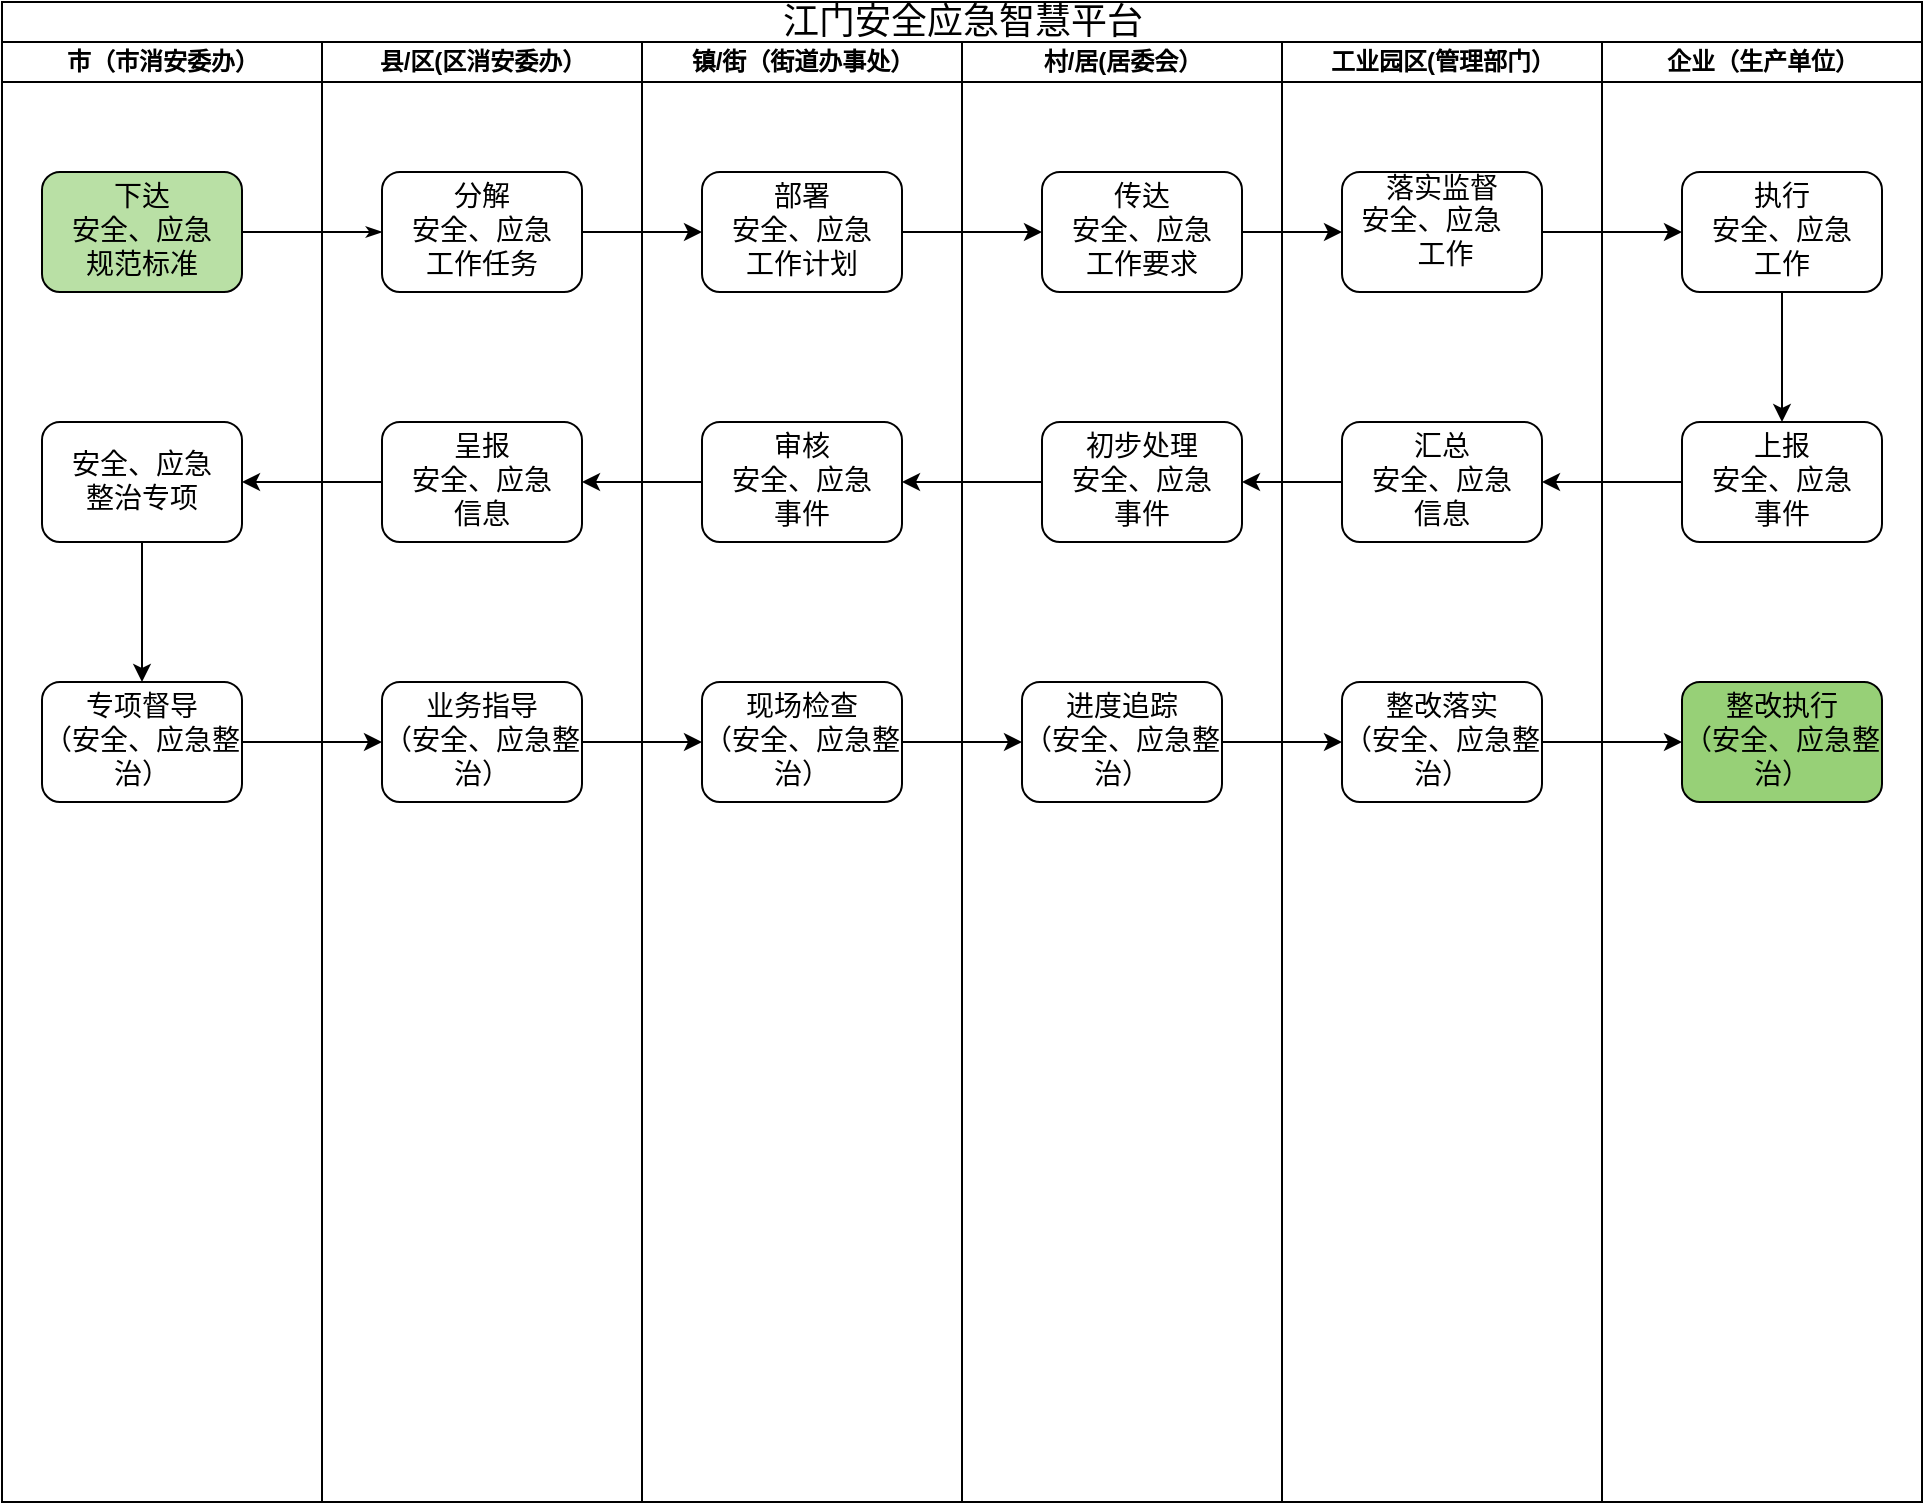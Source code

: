 <mxfile version="27.0.1">
  <diagram name="Page-1" id="74e2e168-ea6b-b213-b513-2b3c1d86103e">
    <mxGraphModel dx="1273" dy="578" grid="1" gridSize="10" guides="1" tooltips="1" connect="1" arrows="1" fold="1" page="1" pageScale="1" pageWidth="1100" pageHeight="850" background="none" math="0" shadow="0">
      <root>
        <mxCell id="0" />
        <mxCell id="1" parent="0" />
        <mxCell id="77e6c97f196da883-1" value="&lt;font face=&quot;Times New Roman&quot; style=&quot;font-size: 18px; font-weight: normal;&quot;&gt;江门安全应急智慧平台&lt;/font&gt;" style="swimlane;html=1;childLayout=stackLayout;startSize=20;rounded=0;shadow=0;labelBackgroundColor=none;strokeWidth=1;fontFamily=Verdana;fontSize=8;align=center;" parent="1" vertex="1">
          <mxGeometry x="70" y="100" width="960" height="750" as="geometry" />
        </mxCell>
        <mxCell id="77e6c97f196da883-26" style="edgeStyle=orthogonalEdgeStyle;rounded=1;html=1;labelBackgroundColor=none;startArrow=none;startFill=0;startSize=5;endArrow=classicThin;endFill=1;endSize=5;jettySize=auto;orthogonalLoop=1;strokeWidth=1;fontFamily=Verdana;fontSize=8;entryX=0;entryY=0.5;entryDx=0;entryDy=0;" parent="77e6c97f196da883-1" source="77e6c97f196da883-8" target="hTQ10OIUW5cgXEyrb2d9-1" edge="1">
          <mxGeometry relative="1" as="geometry">
            <mxPoint x="190" y="115" as="targetPoint" />
          </mxGeometry>
        </mxCell>
        <mxCell id="77e6c97f196da883-2" value="市（市消安委办）" style="swimlane;html=1;startSize=20;" parent="77e6c97f196da883-1" vertex="1">
          <mxGeometry y="20" width="160" height="730" as="geometry" />
        </mxCell>
        <mxCell id="77e6c97f196da883-8" value="&lt;font face=&quot;Times New Roman&quot; style=&quot;font-size: 14px;&quot;&gt;下达&lt;/font&gt;&lt;div&gt;&lt;font face=&quot;Times New Roman&quot; style=&quot;font-size: 14px;&quot;&gt;安全、应急&lt;/font&gt;&lt;/div&gt;&lt;div&gt;&lt;font face=&quot;Times New Roman&quot; style=&quot;font-size: 14px;&quot;&gt;规范标准&lt;/font&gt;&lt;/div&gt;" style="rounded=1;whiteSpace=wrap;html=1;shadow=0;labelBackgroundColor=none;strokeWidth=1;fontFamily=Verdana;fontSize=8;align=center;fillColor=#B9E0A5;" parent="77e6c97f196da883-2" vertex="1">
          <mxGeometry x="20" y="65" width="100" height="60" as="geometry" />
        </mxCell>
        <mxCell id="hTQ10OIUW5cgXEyrb2d9-39" value="" style="edgeStyle=orthogonalEdgeStyle;rounded=0;orthogonalLoop=1;jettySize=auto;html=1;" edge="1" parent="77e6c97f196da883-2" source="hTQ10OIUW5cgXEyrb2d9-32" target="hTQ10OIUW5cgXEyrb2d9-38">
          <mxGeometry relative="1" as="geometry" />
        </mxCell>
        <mxCell id="hTQ10OIUW5cgXEyrb2d9-32" value="&lt;font face=&quot;Times New Roman&quot;&gt;&lt;span style=&quot;font-size: 14px;&quot;&gt;安全、应急&lt;/span&gt;&lt;/font&gt;&lt;div&gt;&lt;font face=&quot;Times New Roman&quot;&gt;&lt;span style=&quot;font-size: 14px;&quot;&gt;整治专项&lt;/span&gt;&lt;/font&gt;&lt;/div&gt;" style="rounded=1;whiteSpace=wrap;html=1;shadow=0;labelBackgroundColor=none;strokeWidth=1;fontFamily=Verdana;fontSize=8;align=center;" vertex="1" parent="77e6c97f196da883-2">
          <mxGeometry x="20" y="190" width="100" height="60" as="geometry" />
        </mxCell>
        <mxCell id="hTQ10OIUW5cgXEyrb2d9-38" value="&lt;font face=&quot;Times New Roman&quot;&gt;&lt;span style=&quot;font-size: 14px;&quot;&gt;专项督导&lt;br&gt;（安全、应急整治）&lt;/span&gt;&lt;/font&gt;" style="rounded=1;whiteSpace=wrap;html=1;shadow=0;labelBackgroundColor=none;strokeWidth=1;fontFamily=Verdana;fontSize=8;align=center;" vertex="1" parent="77e6c97f196da883-2">
          <mxGeometry x="20" y="320" width="100" height="60" as="geometry" />
        </mxCell>
        <mxCell id="77e6c97f196da883-3" value="县/区(区消安委办）" style="swimlane;html=1;startSize=20;" parent="77e6c97f196da883-1" vertex="1">
          <mxGeometry x="160" y="20" width="160" height="730" as="geometry">
            <mxRectangle x="160" y="20" width="40" height="730" as="alternateBounds" />
          </mxGeometry>
        </mxCell>
        <mxCell id="hTQ10OIUW5cgXEyrb2d9-1" value="&lt;font face=&quot;Times New Roman&quot;&gt;&lt;span style=&quot;font-size: 14px;&quot;&gt;分解&lt;/span&gt;&lt;/font&gt;&lt;div&gt;&lt;font face=&quot;Times New Roman&quot;&gt;&lt;span style=&quot;font-size: 14px;&quot;&gt;安全、应急&lt;/span&gt;&lt;/font&gt;&lt;/div&gt;&lt;div&gt;&lt;font face=&quot;Times New Roman&quot;&gt;&lt;span style=&quot;font-size: 14px;&quot;&gt;工作任务&lt;/span&gt;&lt;/font&gt;&lt;/div&gt;" style="rounded=1;whiteSpace=wrap;html=1;shadow=0;labelBackgroundColor=none;strokeWidth=1;fontFamily=Verdana;fontSize=8;align=center;" vertex="1" parent="77e6c97f196da883-3">
          <mxGeometry x="30" y="65" width="100" height="60" as="geometry" />
        </mxCell>
        <mxCell id="hTQ10OIUW5cgXEyrb2d9-29" value="&lt;font face=&quot;Times New Roman&quot;&gt;&lt;span style=&quot;font-size: 14px;&quot;&gt;呈报&lt;/span&gt;&lt;/font&gt;&lt;br&gt;&lt;div&gt;&lt;font face=&quot;Times New Roman&quot;&gt;&lt;span style=&quot;font-size: 14px;&quot;&gt;安全、应急&lt;/span&gt;&lt;/font&gt;&lt;/div&gt;&lt;div&gt;&lt;font face=&quot;Times New Roman&quot;&gt;&lt;span style=&quot;font-size: 14px;&quot;&gt;信息&lt;/span&gt;&lt;/font&gt;&lt;/div&gt;" style="rounded=1;whiteSpace=wrap;html=1;shadow=0;labelBackgroundColor=none;strokeWidth=1;fontFamily=Verdana;fontSize=8;align=center;" vertex="1" parent="77e6c97f196da883-3">
          <mxGeometry x="30" y="190" width="100" height="60" as="geometry" />
        </mxCell>
        <mxCell id="hTQ10OIUW5cgXEyrb2d9-40" value="&lt;font face=&quot;Times New Roman&quot;&gt;&lt;span style=&quot;font-size: 14px;&quot;&gt;业务指导&lt;br&gt;（安全、应急整治）&lt;/span&gt;&lt;/font&gt;" style="rounded=1;whiteSpace=wrap;html=1;shadow=0;labelBackgroundColor=none;strokeWidth=1;fontFamily=Verdana;fontSize=8;align=center;" vertex="1" parent="77e6c97f196da883-3">
          <mxGeometry x="30" y="320" width="100" height="60" as="geometry" />
        </mxCell>
        <mxCell id="77e6c97f196da883-4" value="镇/街（街道办事处）" style="swimlane;html=1;startSize=20;" parent="77e6c97f196da883-1" vertex="1">
          <mxGeometry x="320" y="20" width="160" height="730" as="geometry" />
        </mxCell>
        <mxCell id="hTQ10OIUW5cgXEyrb2d9-3" value="&lt;font face=&quot;Times New Roman&quot;&gt;&lt;span style=&quot;font-size: 14px;&quot;&gt;部署&lt;/span&gt;&lt;/font&gt;&lt;br&gt;&lt;div&gt;&lt;font face=&quot;Times New Roman&quot;&gt;&lt;span style=&quot;font-size: 14px;&quot;&gt;安全、应急&lt;/span&gt;&lt;/font&gt;&lt;/div&gt;&lt;div&gt;&lt;font face=&quot;Times New Roman&quot;&gt;&lt;span style=&quot;font-size: 14px;&quot;&gt;工作计划&lt;/span&gt;&lt;/font&gt;&lt;/div&gt;" style="rounded=1;whiteSpace=wrap;html=1;shadow=0;labelBackgroundColor=none;strokeWidth=1;fontFamily=Verdana;fontSize=8;align=center;" vertex="1" parent="77e6c97f196da883-4">
          <mxGeometry x="30" y="65" width="100" height="60" as="geometry" />
        </mxCell>
        <mxCell id="hTQ10OIUW5cgXEyrb2d9-17" value="&lt;font face=&quot;Times New Roman&quot;&gt;&lt;span style=&quot;font-size: 14px;&quot;&gt;审核&lt;/span&gt;&lt;/font&gt;&lt;br&gt;&lt;div&gt;&lt;font face=&quot;Times New Roman&quot;&gt;&lt;span style=&quot;font-size: 14px;&quot;&gt;安全、应急&lt;/span&gt;&lt;/font&gt;&lt;/div&gt;&lt;div&gt;&lt;font face=&quot;Times New Roman&quot;&gt;&lt;span style=&quot;font-size: 14px;&quot;&gt;事件&lt;/span&gt;&lt;/font&gt;&lt;/div&gt;" style="rounded=1;whiteSpace=wrap;html=1;shadow=0;labelBackgroundColor=none;strokeWidth=1;fontFamily=Verdana;fontSize=8;align=center;" vertex="1" parent="77e6c97f196da883-4">
          <mxGeometry x="30" y="190" width="100" height="60" as="geometry" />
        </mxCell>
        <mxCell id="hTQ10OIUW5cgXEyrb2d9-42" value="&lt;font face=&quot;Times New Roman&quot;&gt;&lt;span style=&quot;font-size: 14px;&quot;&gt;现场检查&lt;br&gt;（安全、应急整治）&lt;/span&gt;&lt;/font&gt;" style="rounded=1;whiteSpace=wrap;html=1;shadow=0;labelBackgroundColor=none;strokeWidth=1;fontFamily=Verdana;fontSize=8;align=center;" vertex="1" parent="77e6c97f196da883-4">
          <mxGeometry x="30" y="320" width="100" height="60" as="geometry" />
        </mxCell>
        <mxCell id="77e6c97f196da883-5" value="村/居(居委会）" style="swimlane;html=1;startSize=20;" parent="77e6c97f196da883-1" vertex="1">
          <mxGeometry x="480" y="20" width="160" height="730" as="geometry" />
        </mxCell>
        <mxCell id="hTQ10OIUW5cgXEyrb2d9-5" value="&lt;font face=&quot;Times New Roman&quot;&gt;&lt;span style=&quot;font-size: 14px;&quot;&gt;传达&lt;/span&gt;&lt;/font&gt;&lt;br&gt;&lt;div&gt;&lt;font face=&quot;Times New Roman&quot;&gt;&lt;span style=&quot;font-size: 14px;&quot;&gt;安全、应急&lt;/span&gt;&lt;/font&gt;&lt;/div&gt;&lt;div&gt;&lt;font face=&quot;Times New Roman&quot;&gt;&lt;span style=&quot;font-size: 14px;&quot;&gt;工作要求&lt;/span&gt;&lt;/font&gt;&lt;/div&gt;" style="rounded=1;whiteSpace=wrap;html=1;shadow=0;labelBackgroundColor=none;strokeWidth=1;fontFamily=Verdana;fontSize=8;align=center;" vertex="1" parent="77e6c97f196da883-5">
          <mxGeometry x="40" y="65" width="100" height="60" as="geometry" />
        </mxCell>
        <mxCell id="hTQ10OIUW5cgXEyrb2d9-15" value="&lt;font face=&quot;Times New Roman&quot;&gt;&lt;span style=&quot;font-size: 14px;&quot;&gt;初步处理&lt;/span&gt;&lt;/font&gt;&lt;br&gt;&lt;div&gt;&lt;font face=&quot;Times New Roman&quot;&gt;&lt;span style=&quot;font-size: 14px;&quot;&gt;安全、应急&lt;/span&gt;&lt;/font&gt;&lt;/div&gt;&lt;div&gt;&lt;font face=&quot;Times New Roman&quot;&gt;&lt;span style=&quot;font-size: 14px;&quot;&gt;事件&lt;/span&gt;&lt;/font&gt;&lt;/div&gt;" style="rounded=1;whiteSpace=wrap;html=1;shadow=0;labelBackgroundColor=none;strokeWidth=1;fontFamily=Verdana;fontSize=8;align=center;" vertex="1" parent="77e6c97f196da883-5">
          <mxGeometry x="40" y="190" width="100" height="60" as="geometry" />
        </mxCell>
        <mxCell id="hTQ10OIUW5cgXEyrb2d9-43" value="&lt;font face=&quot;Times New Roman&quot;&gt;&lt;span style=&quot;font-size: 14px;&quot;&gt;进度追踪&lt;br&gt;（安全、应急整治）&lt;/span&gt;&lt;/font&gt;" style="rounded=1;whiteSpace=wrap;html=1;shadow=0;labelBackgroundColor=none;strokeWidth=1;fontFamily=Verdana;fontSize=8;align=center;" vertex="1" parent="77e6c97f196da883-5">
          <mxGeometry x="30" y="320" width="100" height="60" as="geometry" />
        </mxCell>
        <mxCell id="77e6c97f196da883-6" value="工业园区(管理部门）" style="swimlane;html=1;startSize=20;" parent="77e6c97f196da883-1" vertex="1">
          <mxGeometry x="640" y="20" width="160" height="730" as="geometry" />
        </mxCell>
        <mxCell id="hTQ10OIUW5cgXEyrb2d9-7" value="&lt;font face=&quot;Times New Roman&quot;&gt;&lt;span style=&quot;font-size: 14px;&quot;&gt;落实监督&lt;/span&gt;&lt;/font&gt;&lt;div&gt;&lt;font face=&quot;Times New Roman&quot;&gt;&lt;span style=&quot;font-size: 14px;&quot;&gt;安全、应急&amp;nbsp; &amp;nbsp; &amp;nbsp;工作&lt;/span&gt;&lt;/font&gt;&lt;br&gt;&lt;div&gt;&lt;br&gt;&lt;/div&gt;&lt;/div&gt;" style="rounded=1;whiteSpace=wrap;html=1;shadow=0;labelBackgroundColor=none;strokeWidth=1;fontFamily=Verdana;fontSize=8;align=center;" vertex="1" parent="77e6c97f196da883-6">
          <mxGeometry x="30" y="65" width="100" height="60" as="geometry" />
        </mxCell>
        <mxCell id="hTQ10OIUW5cgXEyrb2d9-13" value="&lt;font face=&quot;Times New Roman&quot;&gt;&lt;span style=&quot;font-size: 14px;&quot;&gt;汇总&lt;/span&gt;&lt;/font&gt;&lt;br&gt;&lt;div&gt;&lt;font face=&quot;Times New Roman&quot;&gt;&lt;span style=&quot;font-size: 14px;&quot;&gt;安全、应急&lt;/span&gt;&lt;/font&gt;&lt;/div&gt;&lt;div&gt;&lt;font face=&quot;Times New Roman&quot;&gt;&lt;span style=&quot;font-size: 14px;&quot;&gt;信息&lt;/span&gt;&lt;/font&gt;&lt;/div&gt;" style="rounded=1;whiteSpace=wrap;html=1;shadow=0;labelBackgroundColor=none;strokeWidth=1;fontFamily=Verdana;fontSize=8;align=center;" vertex="1" parent="77e6c97f196da883-6">
          <mxGeometry x="30" y="190" width="100" height="60" as="geometry" />
        </mxCell>
        <mxCell id="hTQ10OIUW5cgXEyrb2d9-44" value="&lt;font face=&quot;Times New Roman&quot;&gt;&lt;span style=&quot;font-size: 14px;&quot;&gt;整改落实&lt;br&gt;（安全、应急整治）&lt;/span&gt;&lt;/font&gt;" style="rounded=1;whiteSpace=wrap;html=1;shadow=0;labelBackgroundColor=none;strokeWidth=1;fontFamily=Verdana;fontSize=8;align=center;" vertex="1" parent="77e6c97f196da883-6">
          <mxGeometry x="30" y="320" width="100" height="60" as="geometry" />
        </mxCell>
        <mxCell id="77e6c97f196da883-7" value="企业（生产单位）" style="swimlane;html=1;startSize=20;" parent="77e6c97f196da883-1" vertex="1">
          <mxGeometry x="800" y="20" width="160" height="730" as="geometry" />
        </mxCell>
        <mxCell id="hTQ10OIUW5cgXEyrb2d9-12" value="" style="edgeStyle=orthogonalEdgeStyle;rounded=0;orthogonalLoop=1;jettySize=auto;html=1;" edge="1" parent="77e6c97f196da883-7" source="hTQ10OIUW5cgXEyrb2d9-9" target="hTQ10OIUW5cgXEyrb2d9-11">
          <mxGeometry relative="1" as="geometry" />
        </mxCell>
        <mxCell id="hTQ10OIUW5cgXEyrb2d9-9" value="&lt;font face=&quot;Times New Roman&quot;&gt;&lt;span style=&quot;font-size: 14px;&quot;&gt;执行&lt;/span&gt;&lt;/font&gt;&lt;br&gt;&lt;div&gt;&lt;font face=&quot;Times New Roman&quot;&gt;&lt;span style=&quot;font-size: 14px;&quot;&gt;安全、应急&lt;/span&gt;&lt;/font&gt;&lt;/div&gt;&lt;div&gt;&lt;font face=&quot;Times New Roman&quot;&gt;&lt;span style=&quot;font-size: 14px;&quot;&gt;工作&lt;/span&gt;&lt;/font&gt;&lt;/div&gt;" style="rounded=1;whiteSpace=wrap;html=1;shadow=0;labelBackgroundColor=none;strokeWidth=1;fontFamily=Verdana;fontSize=8;align=center;" vertex="1" parent="77e6c97f196da883-7">
          <mxGeometry x="40" y="65" width="100" height="60" as="geometry" />
        </mxCell>
        <mxCell id="hTQ10OIUW5cgXEyrb2d9-11" value="&lt;font face=&quot;Times New Roman&quot;&gt;&lt;span style=&quot;font-size: 14px;&quot;&gt;上报&lt;/span&gt;&lt;/font&gt;&lt;br&gt;&lt;div&gt;&lt;font face=&quot;Times New Roman&quot;&gt;&lt;span style=&quot;font-size: 14px;&quot;&gt;安全、应急&lt;/span&gt;&lt;/font&gt;&lt;/div&gt;&lt;div&gt;&lt;font face=&quot;Times New Roman&quot;&gt;&lt;span style=&quot;font-size: 14px;&quot;&gt;事件&lt;/span&gt;&lt;/font&gt;&lt;/div&gt;" style="rounded=1;whiteSpace=wrap;html=1;shadow=0;labelBackgroundColor=none;strokeWidth=1;fontFamily=Verdana;fontSize=8;align=center;" vertex="1" parent="77e6c97f196da883-7">
          <mxGeometry x="40" y="190" width="100" height="60" as="geometry" />
        </mxCell>
        <mxCell id="hTQ10OIUW5cgXEyrb2d9-45" value="&lt;font face=&quot;Times New Roman&quot;&gt;&lt;span style=&quot;font-size: 14px;&quot;&gt;整改执行&lt;/span&gt;&lt;/font&gt;&lt;div&gt;&lt;font face=&quot;Times New Roman&quot;&gt;&lt;span style=&quot;font-size: 14px;&quot;&gt;（安全、应急整治）&lt;/span&gt;&lt;/font&gt;&lt;/div&gt;" style="rounded=1;whiteSpace=wrap;html=1;shadow=0;labelBackgroundColor=none;strokeWidth=1;fontFamily=Verdana;fontSize=8;align=center;fillColor=#97D077;" vertex="1" parent="77e6c97f196da883-7">
          <mxGeometry x="40" y="320" width="100" height="60" as="geometry" />
        </mxCell>
        <mxCell id="hTQ10OIUW5cgXEyrb2d9-4" value="" style="edgeStyle=orthogonalEdgeStyle;rounded=0;orthogonalLoop=1;jettySize=auto;html=1;" edge="1" parent="77e6c97f196da883-1" source="hTQ10OIUW5cgXEyrb2d9-1" target="hTQ10OIUW5cgXEyrb2d9-3">
          <mxGeometry relative="1" as="geometry" />
        </mxCell>
        <mxCell id="hTQ10OIUW5cgXEyrb2d9-6" value="" style="edgeStyle=orthogonalEdgeStyle;rounded=0;orthogonalLoop=1;jettySize=auto;html=1;" edge="1" parent="77e6c97f196da883-1" source="hTQ10OIUW5cgXEyrb2d9-3" target="hTQ10OIUW5cgXEyrb2d9-5">
          <mxGeometry relative="1" as="geometry" />
        </mxCell>
        <mxCell id="hTQ10OIUW5cgXEyrb2d9-8" value="" style="edgeStyle=orthogonalEdgeStyle;rounded=0;orthogonalLoop=1;jettySize=auto;html=1;" edge="1" parent="77e6c97f196da883-1" source="hTQ10OIUW5cgXEyrb2d9-5" target="hTQ10OIUW5cgXEyrb2d9-7">
          <mxGeometry relative="1" as="geometry" />
        </mxCell>
        <mxCell id="hTQ10OIUW5cgXEyrb2d9-10" value="" style="edgeStyle=orthogonalEdgeStyle;rounded=0;orthogonalLoop=1;jettySize=auto;html=1;" edge="1" parent="77e6c97f196da883-1" source="hTQ10OIUW5cgXEyrb2d9-7" target="hTQ10OIUW5cgXEyrb2d9-9">
          <mxGeometry relative="1" as="geometry" />
        </mxCell>
        <mxCell id="hTQ10OIUW5cgXEyrb2d9-14" value="" style="edgeStyle=orthogonalEdgeStyle;rounded=0;orthogonalLoop=1;jettySize=auto;html=1;" edge="1" parent="77e6c97f196da883-1" source="hTQ10OIUW5cgXEyrb2d9-11" target="hTQ10OIUW5cgXEyrb2d9-13">
          <mxGeometry relative="1" as="geometry" />
        </mxCell>
        <mxCell id="hTQ10OIUW5cgXEyrb2d9-16" value="" style="edgeStyle=orthogonalEdgeStyle;rounded=0;orthogonalLoop=1;jettySize=auto;html=1;" edge="1" parent="77e6c97f196da883-1" source="hTQ10OIUW5cgXEyrb2d9-13" target="hTQ10OIUW5cgXEyrb2d9-15">
          <mxGeometry relative="1" as="geometry" />
        </mxCell>
        <mxCell id="hTQ10OIUW5cgXEyrb2d9-24" value="" style="edgeStyle=orthogonalEdgeStyle;rounded=0;orthogonalLoop=1;jettySize=auto;html=1;" edge="1" parent="77e6c97f196da883-1" source="hTQ10OIUW5cgXEyrb2d9-15" target="hTQ10OIUW5cgXEyrb2d9-17">
          <mxGeometry relative="1" as="geometry" />
        </mxCell>
        <mxCell id="hTQ10OIUW5cgXEyrb2d9-33" value="" style="edgeStyle=orthogonalEdgeStyle;rounded=0;orthogonalLoop=1;jettySize=auto;html=1;" edge="1" parent="77e6c97f196da883-1" source="hTQ10OIUW5cgXEyrb2d9-17" target="hTQ10OIUW5cgXEyrb2d9-29">
          <mxGeometry relative="1" as="geometry" />
        </mxCell>
        <mxCell id="hTQ10OIUW5cgXEyrb2d9-34" value="" style="edgeStyle=orthogonalEdgeStyle;rounded=0;orthogonalLoop=1;jettySize=auto;html=1;" edge="1" parent="77e6c97f196da883-1" source="hTQ10OIUW5cgXEyrb2d9-29" target="hTQ10OIUW5cgXEyrb2d9-32">
          <mxGeometry relative="1" as="geometry" />
        </mxCell>
        <mxCell id="hTQ10OIUW5cgXEyrb2d9-41" value="" style="edgeStyle=orthogonalEdgeStyle;rounded=0;orthogonalLoop=1;jettySize=auto;html=1;" edge="1" parent="77e6c97f196da883-1" source="hTQ10OIUW5cgXEyrb2d9-38" target="hTQ10OIUW5cgXEyrb2d9-40">
          <mxGeometry relative="1" as="geometry" />
        </mxCell>
        <mxCell id="hTQ10OIUW5cgXEyrb2d9-48" value="" style="edgeStyle=orthogonalEdgeStyle;rounded=0;orthogonalLoop=1;jettySize=auto;html=1;" edge="1" parent="77e6c97f196da883-1" source="hTQ10OIUW5cgXEyrb2d9-40" target="hTQ10OIUW5cgXEyrb2d9-42">
          <mxGeometry relative="1" as="geometry" />
        </mxCell>
        <mxCell id="hTQ10OIUW5cgXEyrb2d9-49" value="" style="edgeStyle=orthogonalEdgeStyle;rounded=0;orthogonalLoop=1;jettySize=auto;html=1;" edge="1" parent="77e6c97f196da883-1" source="hTQ10OIUW5cgXEyrb2d9-42" target="hTQ10OIUW5cgXEyrb2d9-43">
          <mxGeometry relative="1" as="geometry" />
        </mxCell>
        <mxCell id="hTQ10OIUW5cgXEyrb2d9-50" value="" style="edgeStyle=orthogonalEdgeStyle;rounded=0;orthogonalLoop=1;jettySize=auto;html=1;" edge="1" parent="77e6c97f196da883-1" source="hTQ10OIUW5cgXEyrb2d9-43" target="hTQ10OIUW5cgXEyrb2d9-44">
          <mxGeometry relative="1" as="geometry" />
        </mxCell>
        <mxCell id="hTQ10OIUW5cgXEyrb2d9-51" value="" style="edgeStyle=orthogonalEdgeStyle;rounded=0;orthogonalLoop=1;jettySize=auto;html=1;" edge="1" parent="77e6c97f196da883-1" source="hTQ10OIUW5cgXEyrb2d9-44" target="hTQ10OIUW5cgXEyrb2d9-45">
          <mxGeometry relative="1" as="geometry" />
        </mxCell>
      </root>
    </mxGraphModel>
  </diagram>
</mxfile>

